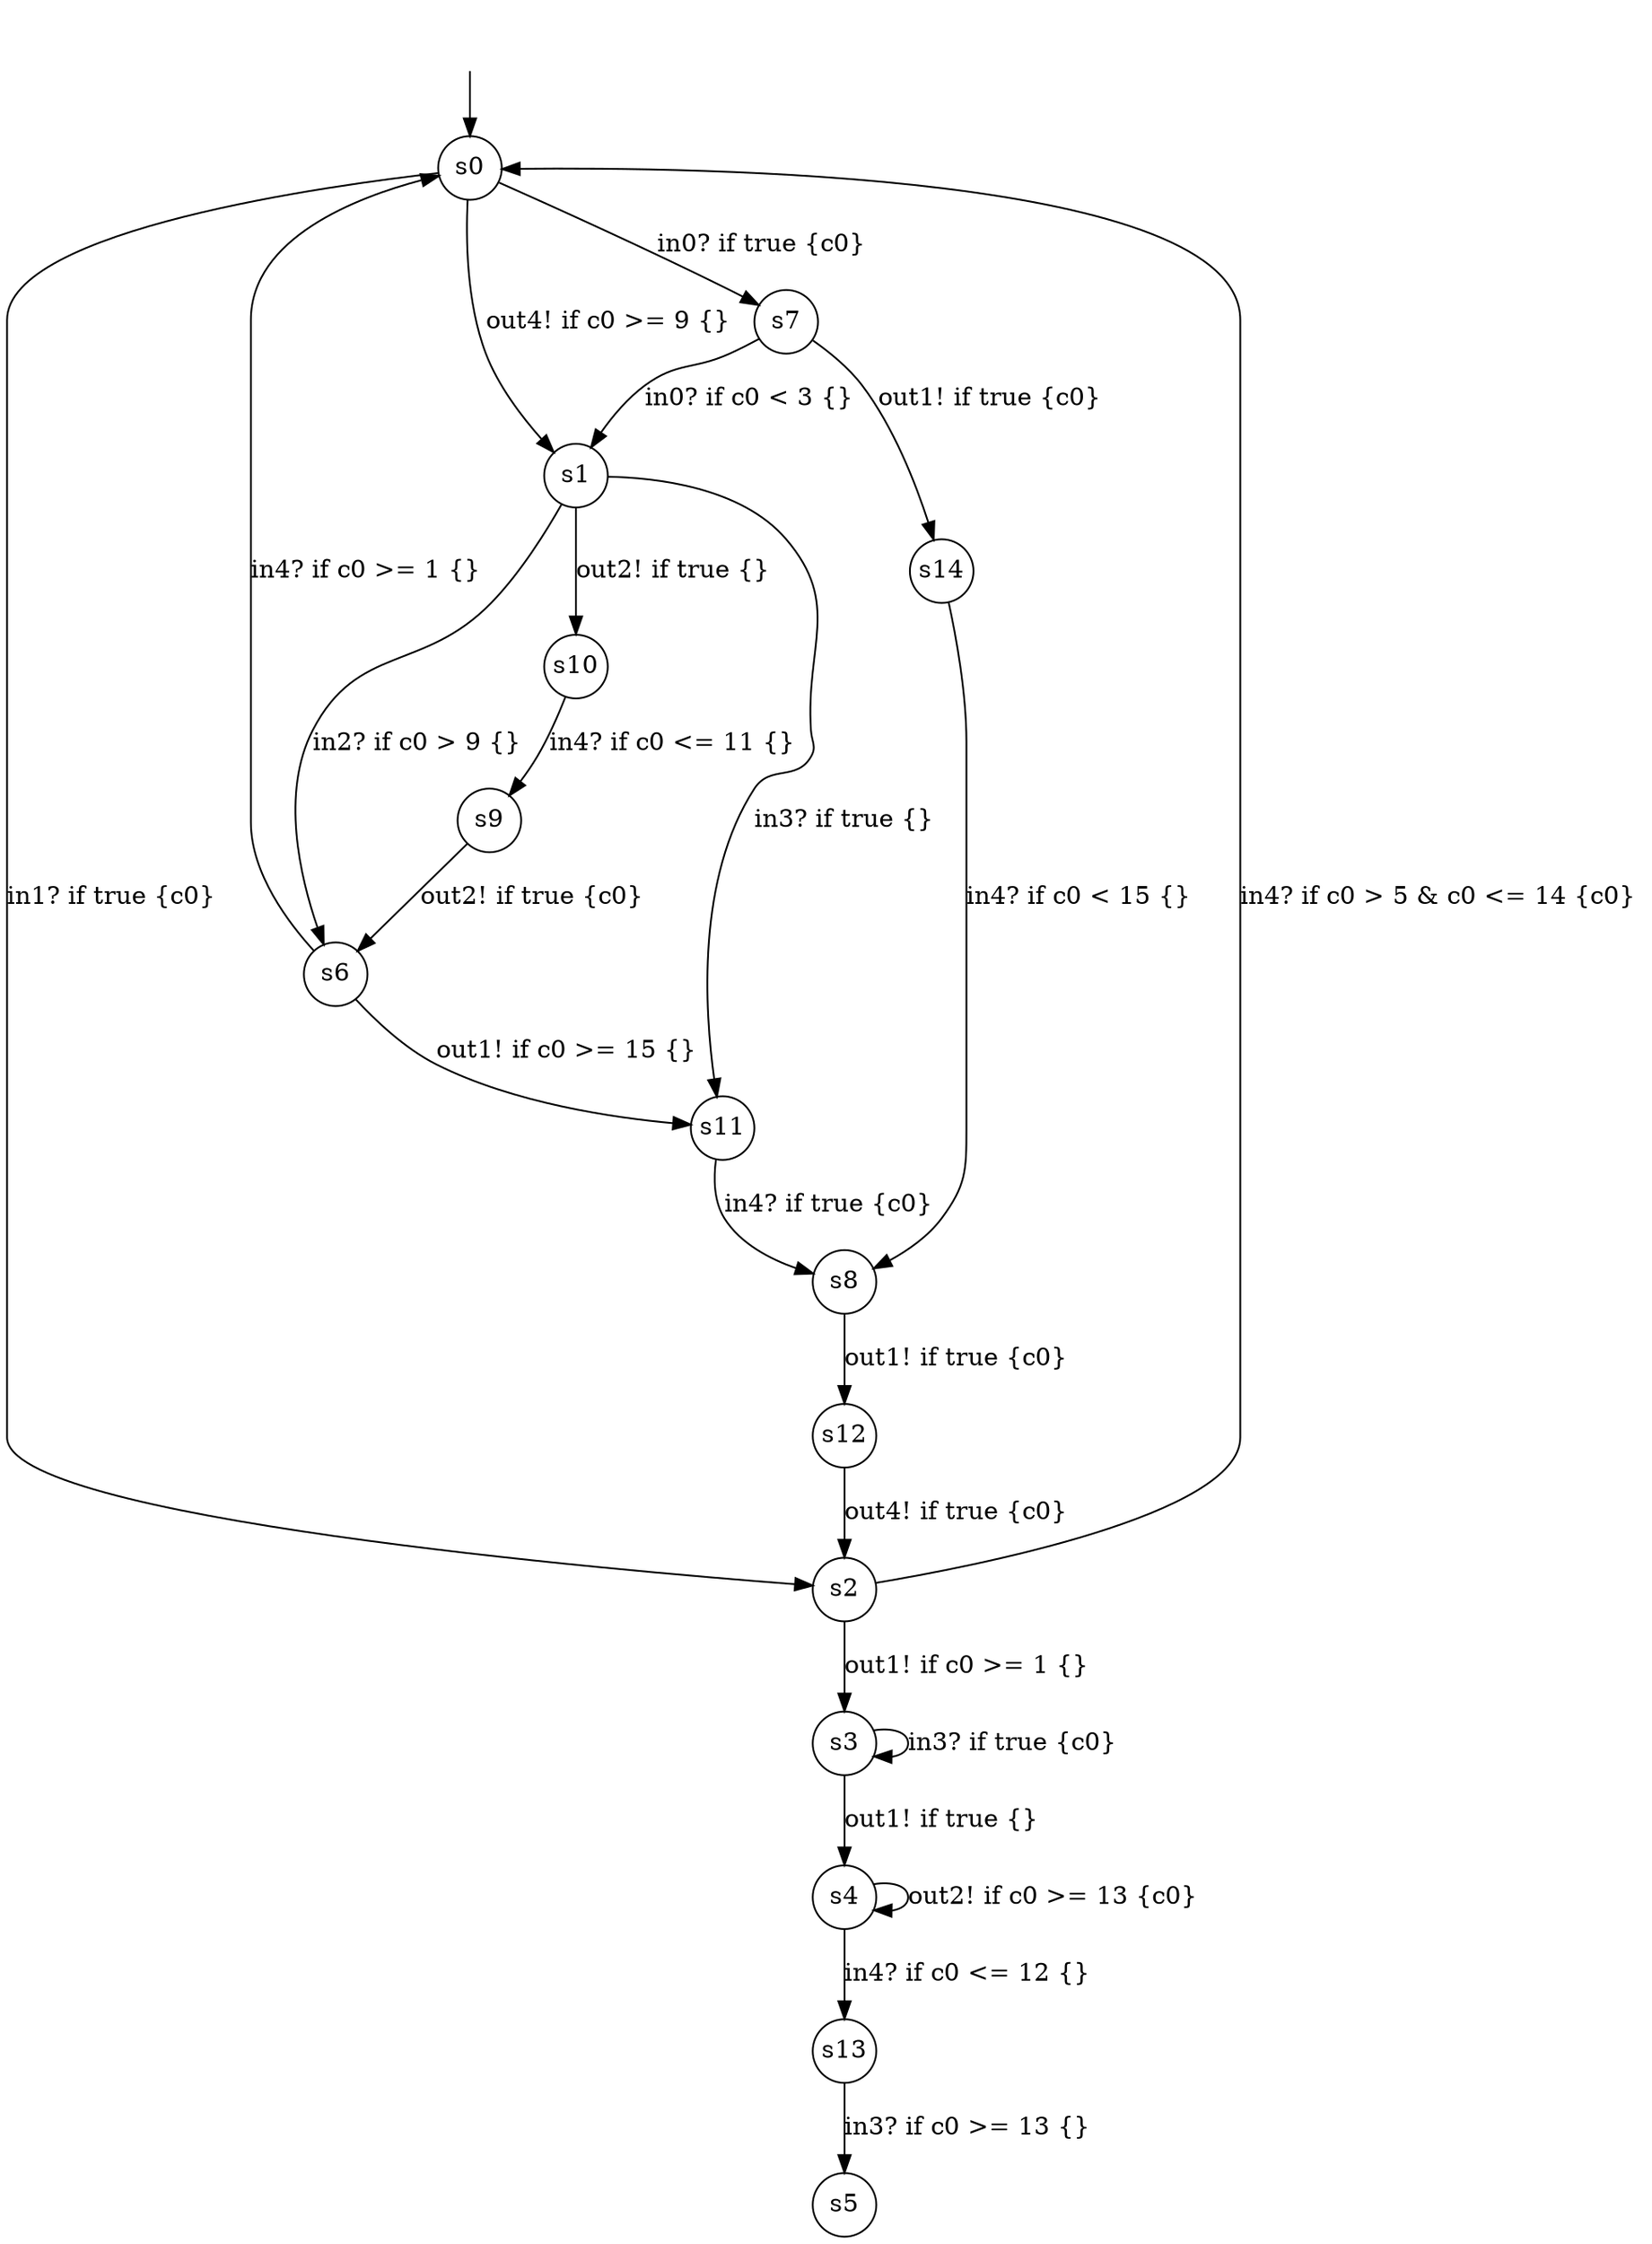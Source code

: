 digraph g {
__start0 [label="" shape="none"];
s0 [shape="circle" margin=0 label="s0"];
s1 [shape="circle" margin=0 label="s1"];
s2 [shape="circle" margin=0 label="s2"];
s3 [shape="circle" margin=0 label="s3"];
s4 [shape="circle" margin=0 label="s4"];
s5 [shape="circle" margin=0 label="s5"];
s6 [shape="circle" margin=0 label="s6"];
s7 [shape="circle" margin=0 label="s7"];
s8 [shape="circle" margin=0 label="s8"];
s9 [shape="circle" margin=0 label="s9"];
s10 [shape="circle" margin=0 label="s10"];
s11 [shape="circle" margin=0 label="s11"];
s12 [shape="circle" margin=0 label="s12"];
s13 [shape="circle" margin=0 label="s13"];
s14 [shape="circle" margin=0 label="s14"];
s0 -> s7 [label="in0? if true {c0} "];
s0 -> s1 [label="out4! if c0 >= 9 {} "];
s0 -> s2 [label="in1? if true {c0} "];
s1 -> s6 [label="in2? if c0 > 9 {} "];
s1 -> s10 [label="out2! if true {} "];
s1 -> s11 [label="in3? if true {} "];
s2 -> s0 [label="in4? if c0 > 5 & c0 <= 14 {c0} "];
s2 -> s3 [label="out1! if c0 >= 1 {} "];
s3 -> s3 [label="in3? if true {c0} "];
s3 -> s4 [label="out1! if true {} "];
s4 -> s13 [label="in4? if c0 <= 12 {} "];
s4 -> s4 [label="out2! if c0 >= 13 {c0} "];
s6 -> s11 [label="out1! if c0 >= 15 {} "];
s6 -> s0 [label="in4? if c0 >= 1 {} "];
s7 -> s1 [label="in0? if c0 < 3 {} "];
s7 -> s14 [label="out1! if true {c0} "];
s8 -> s12 [label="out1! if true {c0} "];
s9 -> s6 [label="out2! if true {c0} "];
s10 -> s9 [label="in4? if c0 <= 11 {} "];
s11 -> s8 [label="in4? if true {c0} "];
s12 -> s2 [label="out4! if true {c0} "];
s13 -> s5 [label="in3? if c0 >= 13 {} "];
s14 -> s8 [label="in4? if c0 < 15 {} "];
__start0 -> s0;
}

